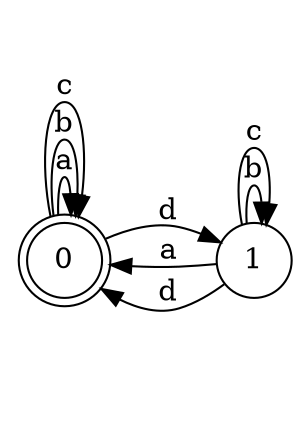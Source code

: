 digraph n2_9 {
__start0 [label="" shape="none"];

rankdir=LR;
size="8,5";

s0 [style="rounded,filled", color="black", fillcolor="white" shape="doublecircle", label="0"];
s1 [style="filled", color="black", fillcolor="white" shape="circle", label="1"];
s0 -> s0 [label="a"];
s0 -> s0 [label="b"];
s0 -> s0 [label="c"];
s0 -> s1 [label="d"];
s1 -> s0 [label="a"];
s1 -> s1 [label="b"];
s1 -> s1 [label="c"];
s1 -> s0 [label="d"];

}